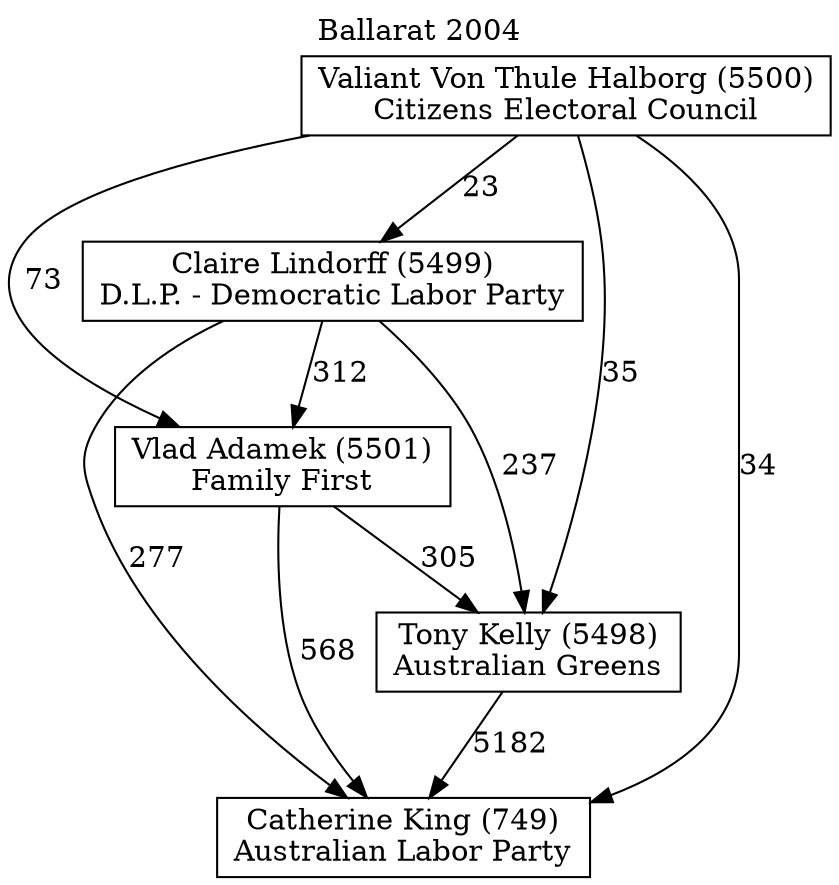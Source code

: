// House preference flow
digraph "Catherine King (749)_Ballarat_2004" {
	graph [label="Ballarat 2004" labelloc=t mclimit=10]
	node [shape=box]
	"Catherine King (749)" [label="Catherine King (749)
Australian Labor Party"]
	"Tony Kelly (5498)" [label="Tony Kelly (5498)
Australian Greens"]
	"Vlad Adamek (5501)" [label="Vlad Adamek (5501)
Family First"]
	"Claire Lindorff (5499)" [label="Claire Lindorff (5499)
D.L.P. - Democratic Labor Party"]
	"Valiant Von Thule Halborg (5500)" [label="Valiant Von Thule Halborg (5500)
Citizens Electoral Council"]
	"Tony Kelly (5498)" -> "Catherine King (749)" [label=5182]
	"Vlad Adamek (5501)" -> "Tony Kelly (5498)" [label=305]
	"Claire Lindorff (5499)" -> "Vlad Adamek (5501)" [label=312]
	"Valiant Von Thule Halborg (5500)" -> "Claire Lindorff (5499)" [label=23]
	"Vlad Adamek (5501)" -> "Catherine King (749)" [label=568]
	"Claire Lindorff (5499)" -> "Catherine King (749)" [label=277]
	"Valiant Von Thule Halborg (5500)" -> "Catherine King (749)" [label=34]
	"Valiant Von Thule Halborg (5500)" -> "Vlad Adamek (5501)" [label=73]
	"Claire Lindorff (5499)" -> "Tony Kelly (5498)" [label=237]
	"Valiant Von Thule Halborg (5500)" -> "Tony Kelly (5498)" [label=35]
}
